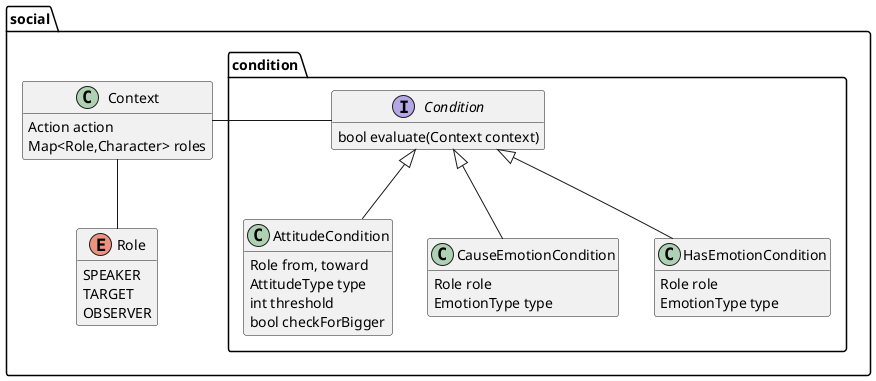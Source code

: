 @startuml

hide empty members

package social {

package condition {

interface Condition {
  bool evaluate(Context context)
}

class AttitudeCondition {
  Role from, toward
  AttitudeType type
  int threshold
  bool checkForBigger
}

class CauseEmotionCondition {
  Role role
  EmotionType type
}

class HasEmotionCondition {
  Role role
  EmotionType type
}

}

enum Role {
  SPEAKER
  TARGET
  OBSERVER
}

class Context {
  Action action
  Map<Role,Character> roles
}

}

Condition -left- Context
Condition <|-- AttitudeCondition
Condition <|-- CauseEmotionCondition
Condition <|-- HasEmotionCondition

Context -- Role


@enduml